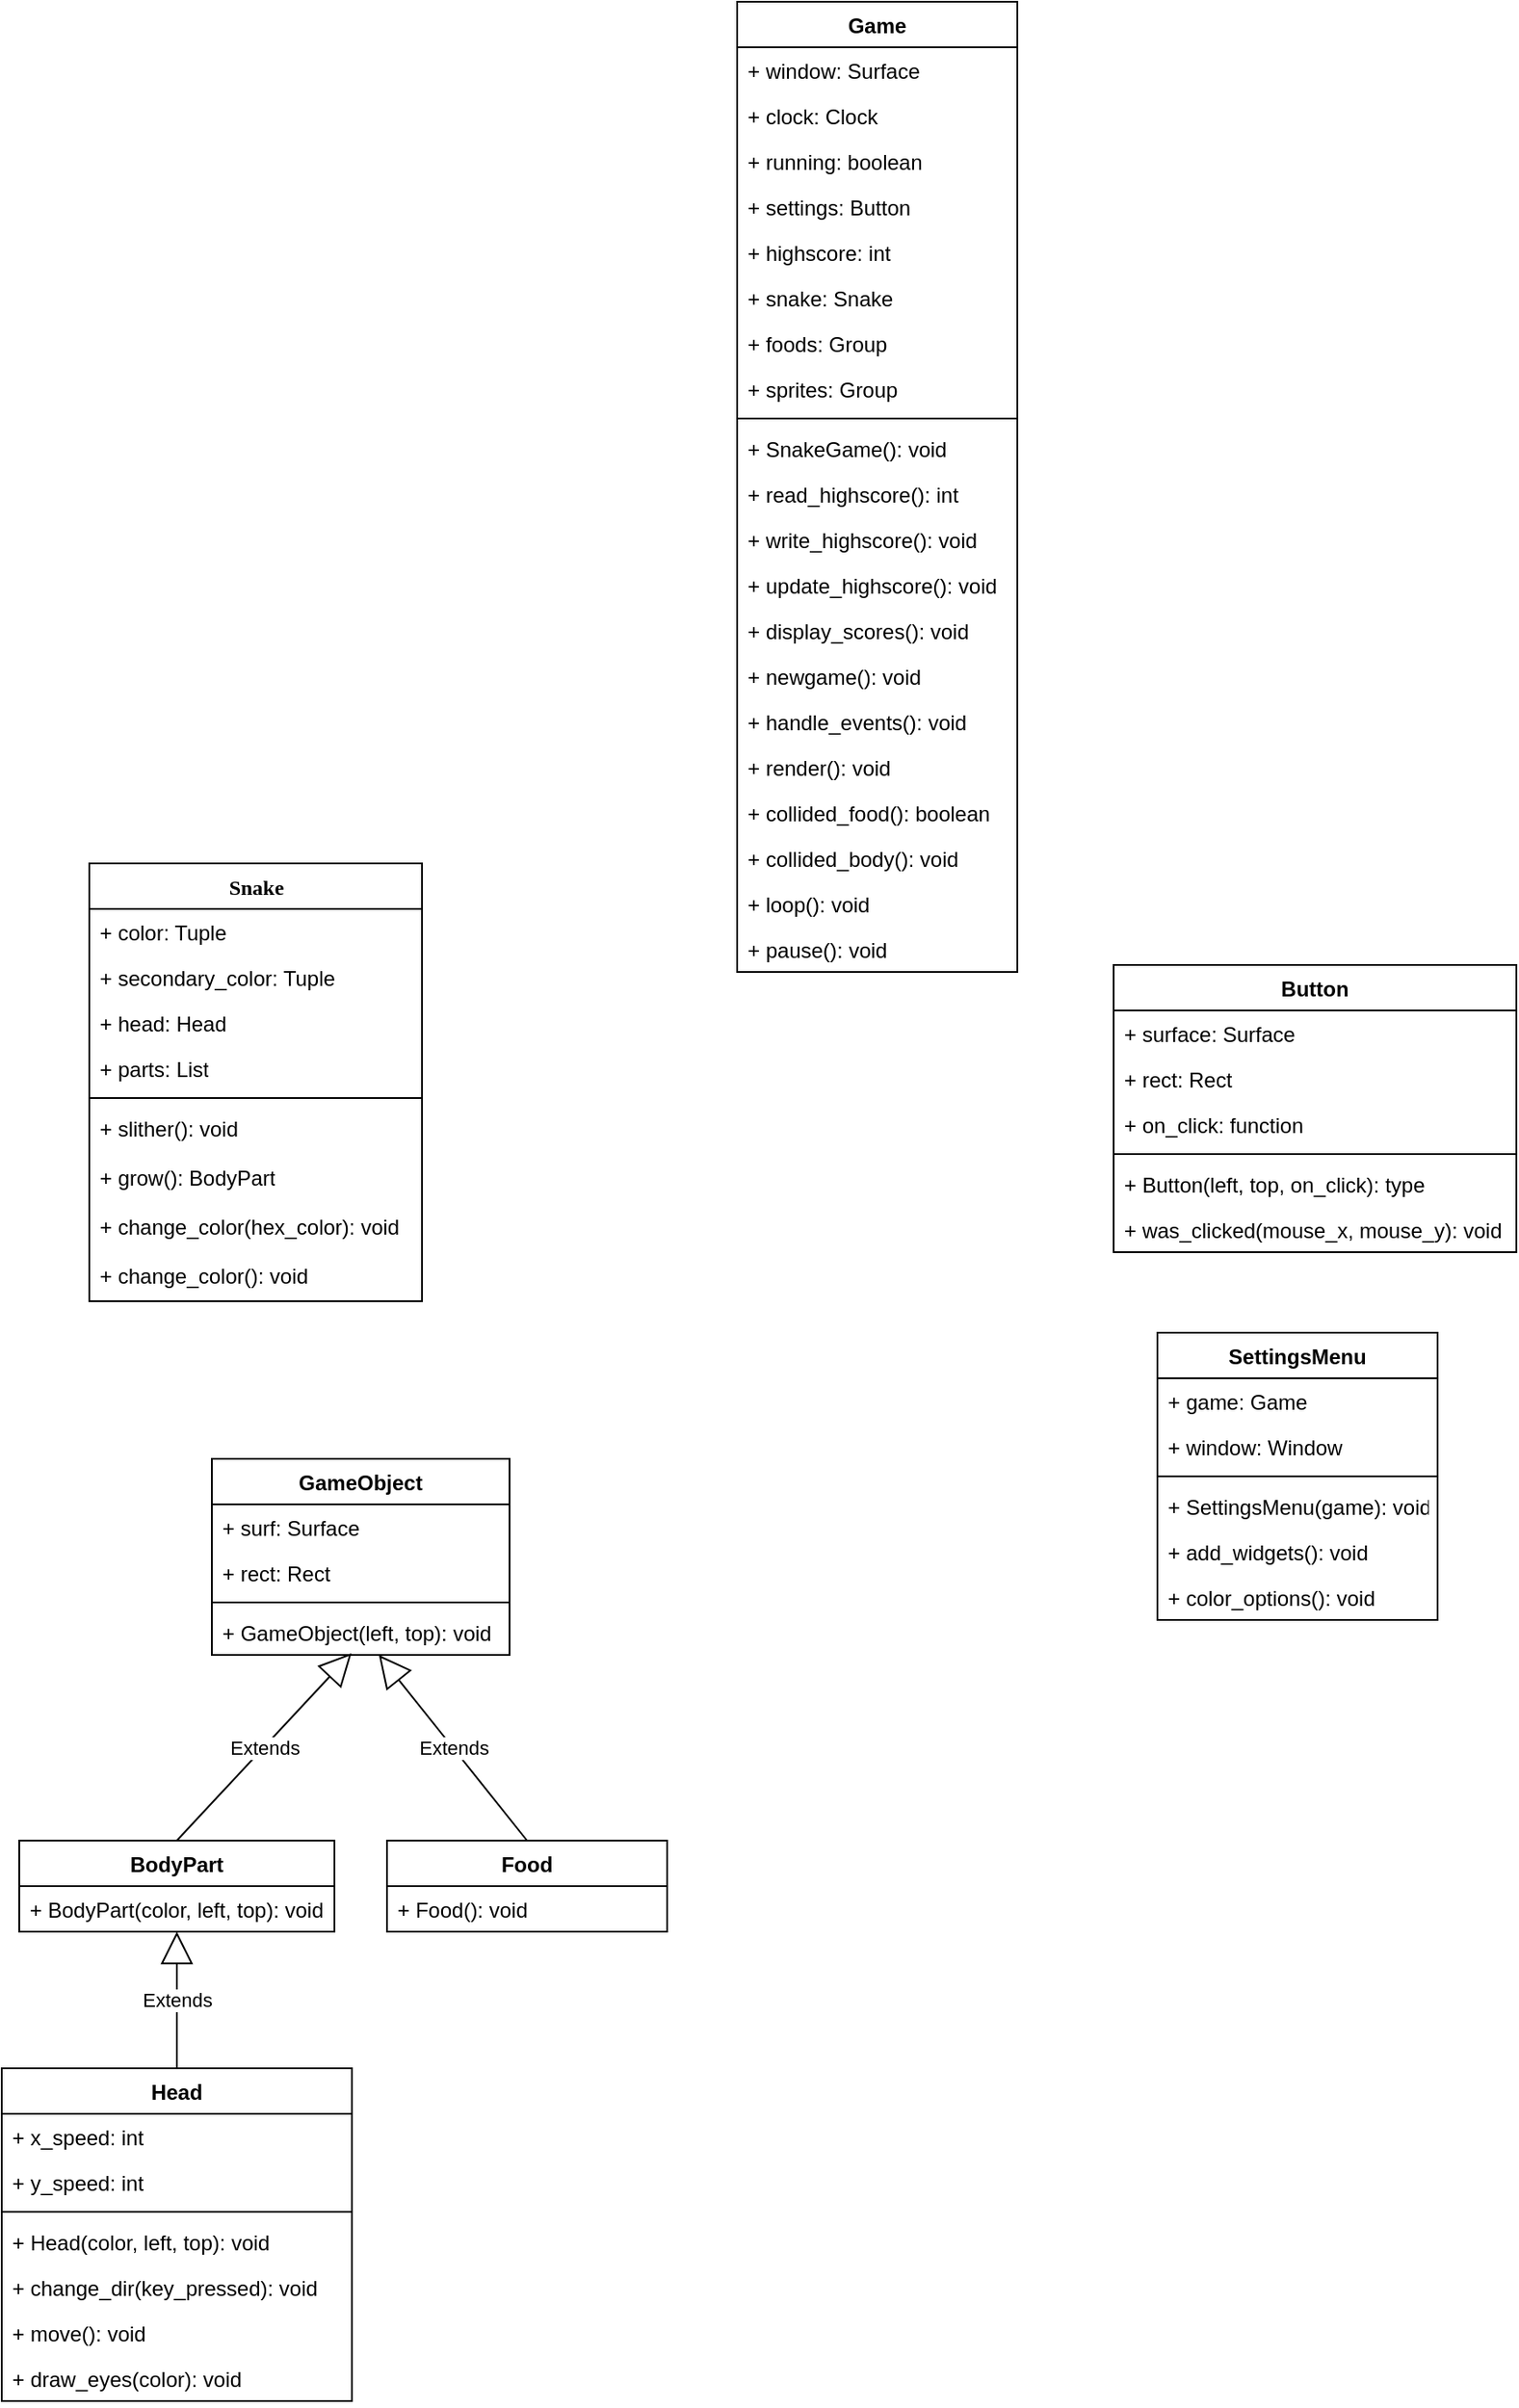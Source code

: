 <mxfile version="14.8.0" type="device"><diagram name="Page-1" id="9f46799a-70d6-7492-0946-bef42562c5a5"><mxGraphModel dx="868" dy="482" grid="1" gridSize="10" guides="1" tooltips="1" connect="1" arrows="1" fold="1" page="1" pageScale="1" pageWidth="1100" pageHeight="850" background="none" math="0" shadow="0"><root><mxCell id="0"/><mxCell id="1" parent="0"/><mxCell id="78961159f06e98e8-43" value="Snake" style="swimlane;html=1;fontStyle=1;align=center;verticalAlign=top;childLayout=stackLayout;horizontal=1;startSize=26;horizontalStack=0;resizeParent=1;resizeLast=0;collapsible=1;marginBottom=0;swimlaneFillColor=#ffffff;rounded=0;shadow=0;comic=0;labelBackgroundColor=none;strokeWidth=1;fillColor=none;fontFamily=Verdana;fontSize=12" parent="1" vertex="1"><mxGeometry x="110" y="532" width="190" height="250" as="geometry"/></mxCell><mxCell id="088uWnnwdvovDNPfAbPG-1" value="+ color: Tuple" style="text;html=1;strokeColor=none;fillColor=none;align=left;verticalAlign=top;spacingLeft=4;spacingRight=4;whiteSpace=wrap;overflow=hidden;rotatable=0;points=[[0,0.5],[1,0.5]];portConstraint=eastwest;" parent="78961159f06e98e8-43" vertex="1"><mxGeometry y="26" width="190" height="26" as="geometry"/></mxCell><mxCell id="-NXodFgADCDVajNhFjQk-3" value="+ secondary_color: Tuple" style="text;html=1;strokeColor=none;fillColor=none;align=left;verticalAlign=top;spacingLeft=4;spacingRight=4;whiteSpace=wrap;overflow=hidden;rotatable=0;points=[[0,0.5],[1,0.5]];portConstraint=eastwest;" vertex="1" parent="78961159f06e98e8-43"><mxGeometry y="52" width="190" height="26" as="geometry"/></mxCell><mxCell id="78961159f06e98e8-44" value="+ head: Head" style="text;html=1;strokeColor=none;fillColor=none;align=left;verticalAlign=top;spacingLeft=4;spacingRight=4;whiteSpace=wrap;overflow=hidden;rotatable=0;points=[[0,0.5],[1,0.5]];portConstraint=eastwest;" parent="78961159f06e98e8-43" vertex="1"><mxGeometry y="78" width="190" height="26" as="geometry"/></mxCell><mxCell id="q5sfOtR4aK6LMgDnDytf-10" value="+ parts: List" style="text;html=1;strokeColor=none;fillColor=none;align=left;verticalAlign=top;spacingLeft=4;spacingRight=4;whiteSpace=wrap;overflow=hidden;rotatable=0;points=[[0,0.5],[1,0.5]];portConstraint=eastwest;" parent="78961159f06e98e8-43" vertex="1"><mxGeometry y="104" width="190" height="26" as="geometry"/></mxCell><mxCell id="78961159f06e98e8-51" value="" style="line;html=1;strokeWidth=1;fillColor=none;align=left;verticalAlign=middle;spacingTop=-1;spacingLeft=3;spacingRight=3;rotatable=0;labelPosition=right;points=[];portConstraint=eastwest;" parent="78961159f06e98e8-43" vertex="1"><mxGeometry y="130" width="190" height="8" as="geometry"/></mxCell><mxCell id="78961159f06e98e8-53" value="+ slither(): void" style="text;html=1;strokeColor=none;fillColor=none;align=left;verticalAlign=top;spacingLeft=4;spacingRight=4;whiteSpace=wrap;overflow=hidden;rotatable=0;points=[[0,0.5],[1,0.5]];portConstraint=eastwest;" parent="78961159f06e98e8-43" vertex="1"><mxGeometry y="138" width="190" height="28" as="geometry"/></mxCell><mxCell id="AbtGGin9hoCcae-QW7e2-9" value="+ grow(): BodyPart" style="text;html=1;strokeColor=none;fillColor=none;align=left;verticalAlign=top;spacingLeft=4;spacingRight=4;whiteSpace=wrap;overflow=hidden;rotatable=0;points=[[0,0.5],[1,0.5]];portConstraint=eastwest;" parent="78961159f06e98e8-43" vertex="1"><mxGeometry y="166" width="190" height="28" as="geometry"/></mxCell><mxCell id="-NXodFgADCDVajNhFjQk-2" value="+ change_color(hex_color): void" style="text;html=1;strokeColor=none;fillColor=none;align=left;verticalAlign=top;spacingLeft=4;spacingRight=4;whiteSpace=wrap;overflow=hidden;rotatable=0;points=[[0,0.5],[1,0.5]];portConstraint=eastwest;" vertex="1" parent="78961159f06e98e8-43"><mxGeometry y="194" width="190" height="28" as="geometry"/></mxCell><mxCell id="-NXodFgADCDVajNhFjQk-4" value="+ change_color(): void" style="text;html=1;strokeColor=none;fillColor=none;align=left;verticalAlign=top;spacingLeft=4;spacingRight=4;whiteSpace=wrap;overflow=hidden;rotatable=0;points=[[0,0.5],[1,0.5]];portConstraint=eastwest;" vertex="1" parent="78961159f06e98e8-43"><mxGeometry y="222" width="190" height="28" as="geometry"/></mxCell><mxCell id="EKdg0Rk-7Fgzr3Q39miQ-14" value="Extends" style="endArrow=block;endSize=16;endFill=0;html=1;exitX=0.5;exitY=0;exitDx=0;exitDy=0;" parent="1" source="q5sfOtR4aK6LMgDnDytf-6" target="vRdwMCmjjpFGYnvltxzH-4" edge="1"><mxGeometry width="160" relative="1" as="geometry"><mxPoint x="250" y="905" as="sourcePoint"/><mxPoint x="340" y="708" as="targetPoint"/><Array as="points"/></mxGeometry></mxCell><mxCell id="q5sfOtR4aK6LMgDnDytf-6" value="Head" style="swimlane;fontStyle=1;align=center;verticalAlign=top;childLayout=stackLayout;horizontal=1;startSize=26;horizontalStack=0;resizeParent=1;resizeParentMax=0;resizeLast=0;collapsible=1;marginBottom=0;" parent="1" vertex="1"><mxGeometry x="60" y="1220" width="200" height="190" as="geometry"/></mxCell><mxCell id="q5sfOtR4aK6LMgDnDytf-7" value="+ x_speed: int" style="text;strokeColor=none;fillColor=none;align=left;verticalAlign=top;spacingLeft=4;spacingRight=4;overflow=hidden;rotatable=0;points=[[0,0.5],[1,0.5]];portConstraint=eastwest;" parent="q5sfOtR4aK6LMgDnDytf-6" vertex="1"><mxGeometry y="26" width="200" height="26" as="geometry"/></mxCell><mxCell id="UGb8sSs67O52bBw47XE2-6" value="+ y_speed: int" style="text;strokeColor=none;fillColor=none;align=left;verticalAlign=top;spacingLeft=4;spacingRight=4;overflow=hidden;rotatable=0;points=[[0,0.5],[1,0.5]];portConstraint=eastwest;" parent="q5sfOtR4aK6LMgDnDytf-6" vertex="1"><mxGeometry y="52" width="200" height="26" as="geometry"/></mxCell><mxCell id="q5sfOtR4aK6LMgDnDytf-8" value="" style="line;strokeWidth=1;fillColor=none;align=left;verticalAlign=middle;spacingTop=-1;spacingLeft=3;spacingRight=3;rotatable=0;labelPosition=right;points=[];portConstraint=eastwest;" parent="q5sfOtR4aK6LMgDnDytf-6" vertex="1"><mxGeometry y="78" width="200" height="8" as="geometry"/></mxCell><mxCell id="q5sfOtR4aK6LMgDnDytf-9" value="+ Head(color, left, top): void" style="text;strokeColor=none;fillColor=none;align=left;verticalAlign=top;spacingLeft=4;spacingRight=4;overflow=hidden;rotatable=0;points=[[0,0.5],[1,0.5]];portConstraint=eastwest;" parent="q5sfOtR4aK6LMgDnDytf-6" vertex="1"><mxGeometry y="86" width="200" height="26" as="geometry"/></mxCell><mxCell id="UGb8sSs67O52bBw47XE2-14" value="+ change_dir(key_pressed): void" style="text;strokeColor=none;fillColor=none;align=left;verticalAlign=top;spacingLeft=4;spacingRight=4;overflow=hidden;rotatable=0;points=[[0,0.5],[1,0.5]];portConstraint=eastwest;" parent="q5sfOtR4aK6LMgDnDytf-6" vertex="1"><mxGeometry y="112" width="200" height="26" as="geometry"/></mxCell><mxCell id="AbtGGin9hoCcae-QW7e2-8" value="+ move(): void" style="text;strokeColor=none;fillColor=none;align=left;verticalAlign=top;spacingLeft=4;spacingRight=4;overflow=hidden;rotatable=0;points=[[0,0.5],[1,0.5]];portConstraint=eastwest;" parent="q5sfOtR4aK6LMgDnDytf-6" vertex="1"><mxGeometry y="138" width="200" height="26" as="geometry"/></mxCell><mxCell id="-NXodFgADCDVajNhFjQk-1" value="+ draw_eyes(color): void" style="text;strokeColor=none;fillColor=none;align=left;verticalAlign=top;spacingLeft=4;spacingRight=4;overflow=hidden;rotatable=0;points=[[0,0.5],[1,0.5]];portConstraint=eastwest;" vertex="1" parent="q5sfOtR4aK6LMgDnDytf-6"><mxGeometry y="164" width="200" height="26" as="geometry"/></mxCell><mxCell id="vRdwMCmjjpFGYnvltxzH-1" value="BodyPart" style="swimlane;fontStyle=1;align=center;verticalAlign=top;childLayout=stackLayout;horizontal=1;startSize=26;horizontalStack=0;resizeParent=1;resizeParentMax=0;resizeLast=0;collapsible=1;marginBottom=0;" parent="1" vertex="1"><mxGeometry x="70" y="1090" width="180" height="52" as="geometry"/></mxCell><mxCell id="vRdwMCmjjpFGYnvltxzH-4" value="+ BodyPart(color, left, top): void" style="text;strokeColor=none;fillColor=none;align=left;verticalAlign=top;spacingLeft=4;spacingRight=4;overflow=hidden;rotatable=0;points=[[0,0.5],[1,0.5]];portConstraint=eastwest;" parent="vRdwMCmjjpFGYnvltxzH-1" vertex="1"><mxGeometry y="26" width="180" height="26" as="geometry"/></mxCell><mxCell id="UGb8sSs67O52bBw47XE2-1" value="GameObject" style="swimlane;fontStyle=1;align=center;verticalAlign=top;childLayout=stackLayout;horizontal=1;startSize=26;horizontalStack=0;resizeParent=1;resizeParentMax=0;resizeLast=0;collapsible=1;marginBottom=0;" parent="1" vertex="1"><mxGeometry x="180" y="872" width="170" height="112" as="geometry"/></mxCell><mxCell id="UGb8sSs67O52bBw47XE2-12" value="+ surf: Surface" style="text;strokeColor=none;fillColor=none;align=left;verticalAlign=top;spacingLeft=4;spacingRight=4;overflow=hidden;rotatable=0;points=[[0,0.5],[1,0.5]];portConstraint=eastwest;" parent="UGb8sSs67O52bBw47XE2-1" vertex="1"><mxGeometry y="26" width="170" height="26" as="geometry"/></mxCell><mxCell id="UGb8sSs67O52bBw47XE2-13" value="+ rect: Rect" style="text;strokeColor=none;fillColor=none;align=left;verticalAlign=top;spacingLeft=4;spacingRight=4;overflow=hidden;rotatable=0;points=[[0,0.5],[1,0.5]];portConstraint=eastwest;" parent="UGb8sSs67O52bBw47XE2-1" vertex="1"><mxGeometry y="52" width="170" height="26" as="geometry"/></mxCell><mxCell id="UGb8sSs67O52bBw47XE2-3" value="" style="line;strokeWidth=1;fillColor=none;align=left;verticalAlign=middle;spacingTop=-1;spacingLeft=3;spacingRight=3;rotatable=0;labelPosition=right;points=[];portConstraint=eastwest;" parent="UGb8sSs67O52bBw47XE2-1" vertex="1"><mxGeometry y="78" width="170" height="8" as="geometry"/></mxCell><mxCell id="UGb8sSs67O52bBw47XE2-4" value="+ GameObject(left, top): void" style="text;strokeColor=none;fillColor=none;align=left;verticalAlign=top;spacingLeft=4;spacingRight=4;overflow=hidden;rotatable=0;points=[[0,0.5],[1,0.5]];portConstraint=eastwest;" parent="UGb8sSs67O52bBw47XE2-1" vertex="1"><mxGeometry y="86" width="170" height="26" as="geometry"/></mxCell><mxCell id="UGb8sSs67O52bBw47XE2-5" value="Extends" style="endArrow=block;endSize=16;endFill=0;html=1;exitX=0.5;exitY=0;exitDx=0;exitDy=0;entryX=0.469;entryY=0.962;entryDx=0;entryDy=0;entryPerimeter=0;" parent="1" source="vRdwMCmjjpFGYnvltxzH-1" target="UGb8sSs67O52bBw47XE2-4" edge="1"><mxGeometry width="160" relative="1" as="geometry"><mxPoint x="320" y="630" as="sourcePoint"/><mxPoint x="480" y="630" as="targetPoint"/></mxGeometry></mxCell><mxCell id="UGb8sSs67O52bBw47XE2-7" value="Game" style="swimlane;fontStyle=1;align=center;verticalAlign=top;childLayout=stackLayout;horizontal=1;startSize=26;horizontalStack=0;resizeParent=1;resizeParentMax=0;resizeLast=0;collapsible=1;marginBottom=0;" parent="1" vertex="1"><mxGeometry x="480" y="40" width="160" height="554" as="geometry"/></mxCell><mxCell id="UGb8sSs67O52bBw47XE2-8" value="+ window: Surface" style="text;strokeColor=none;fillColor=none;align=left;verticalAlign=top;spacingLeft=4;spacingRight=4;overflow=hidden;rotatable=0;points=[[0,0.5],[1,0.5]];portConstraint=eastwest;" parent="UGb8sSs67O52bBw47XE2-7" vertex="1"><mxGeometry y="26" width="160" height="26" as="geometry"/></mxCell><mxCell id="UGb8sSs67O52bBw47XE2-11" value="+ clock: Clock" style="text;strokeColor=none;fillColor=none;align=left;verticalAlign=top;spacingLeft=4;spacingRight=4;overflow=hidden;rotatable=0;points=[[0,0.5],[1,0.5]];portConstraint=eastwest;" parent="UGb8sSs67O52bBw47XE2-7" vertex="1"><mxGeometry y="52" width="160" height="26" as="geometry"/></mxCell><mxCell id="UGb8sSs67O52bBw47XE2-27" value="+ running: boolean" style="text;strokeColor=none;fillColor=none;align=left;verticalAlign=top;spacingLeft=4;spacingRight=4;overflow=hidden;rotatable=0;points=[[0,0.5],[1,0.5]];portConstraint=eastwest;" parent="UGb8sSs67O52bBw47XE2-7" vertex="1"><mxGeometry y="78" width="160" height="26" as="geometry"/></mxCell><mxCell id="UGb8sSs67O52bBw47XE2-26" value="+ settings: Button" style="text;strokeColor=none;fillColor=none;align=left;verticalAlign=top;spacingLeft=4;spacingRight=4;overflow=hidden;rotatable=0;points=[[0,0.5],[1,0.5]];portConstraint=eastwest;" parent="UGb8sSs67O52bBw47XE2-7" vertex="1"><mxGeometry y="104" width="160" height="26" as="geometry"/></mxCell><mxCell id="UGb8sSs67O52bBw47XE2-29" value="+ highscore: int" style="text;strokeColor=none;fillColor=none;align=left;verticalAlign=top;spacingLeft=4;spacingRight=4;overflow=hidden;rotatable=0;points=[[0,0.5],[1,0.5]];portConstraint=eastwest;" parent="UGb8sSs67O52bBw47XE2-7" vertex="1"><mxGeometry y="130" width="160" height="26" as="geometry"/></mxCell><mxCell id="UGb8sSs67O52bBw47XE2-28" value="+ snake: Snake" style="text;strokeColor=none;fillColor=none;align=left;verticalAlign=top;spacingLeft=4;spacingRight=4;overflow=hidden;rotatable=0;points=[[0,0.5],[1,0.5]];portConstraint=eastwest;" parent="UGb8sSs67O52bBw47XE2-7" vertex="1"><mxGeometry y="156" width="160" height="26" as="geometry"/></mxCell><mxCell id="UGb8sSs67O52bBw47XE2-30" value="+ foods: Group&#10;" style="text;strokeColor=none;fillColor=none;align=left;verticalAlign=top;spacingLeft=4;spacingRight=4;overflow=hidden;rotatable=0;points=[[0,0.5],[1,0.5]];portConstraint=eastwest;" parent="UGb8sSs67O52bBw47XE2-7" vertex="1"><mxGeometry y="182" width="160" height="26" as="geometry"/></mxCell><mxCell id="UGb8sSs67O52bBw47XE2-31" value="+ sprites: Group&#10;" style="text;strokeColor=none;fillColor=none;align=left;verticalAlign=top;spacingLeft=4;spacingRight=4;overflow=hidden;rotatable=0;points=[[0,0.5],[1,0.5]];portConstraint=eastwest;" parent="UGb8sSs67O52bBw47XE2-7" vertex="1"><mxGeometry y="208" width="160" height="26" as="geometry"/></mxCell><mxCell id="UGb8sSs67O52bBw47XE2-9" value="" style="line;strokeWidth=1;fillColor=none;align=left;verticalAlign=middle;spacingTop=-1;spacingLeft=3;spacingRight=3;rotatable=0;labelPosition=right;points=[];portConstraint=eastwest;" parent="UGb8sSs67O52bBw47XE2-7" vertex="1"><mxGeometry y="234" width="160" height="8" as="geometry"/></mxCell><mxCell id="UGb8sSs67O52bBw47XE2-10" value="+ SnakeGame(): void" style="text;strokeColor=none;fillColor=none;align=left;verticalAlign=top;spacingLeft=4;spacingRight=4;overflow=hidden;rotatable=0;points=[[0,0.5],[1,0.5]];portConstraint=eastwest;" parent="UGb8sSs67O52bBw47XE2-7" vertex="1"><mxGeometry y="242" width="160" height="26" as="geometry"/></mxCell><mxCell id="UGb8sSs67O52bBw47XE2-32" value="+ read_highscore(): int&#10;" style="text;strokeColor=none;fillColor=none;align=left;verticalAlign=top;spacingLeft=4;spacingRight=4;overflow=hidden;rotatable=0;points=[[0,0.5],[1,0.5]];portConstraint=eastwest;" parent="UGb8sSs67O52bBw47XE2-7" vertex="1"><mxGeometry y="268" width="160" height="26" as="geometry"/></mxCell><mxCell id="UGb8sSs67O52bBw47XE2-33" value="+ write_highscore(): void&#10;" style="text;strokeColor=none;fillColor=none;align=left;verticalAlign=top;spacingLeft=4;spacingRight=4;overflow=hidden;rotatable=0;points=[[0,0.5],[1,0.5]];portConstraint=eastwest;" parent="UGb8sSs67O52bBw47XE2-7" vertex="1"><mxGeometry y="294" width="160" height="26" as="geometry"/></mxCell><mxCell id="UGb8sSs67O52bBw47XE2-34" value="+ update_highscore(): void&#10;&#10;" style="text;strokeColor=none;fillColor=none;align=left;verticalAlign=top;spacingLeft=4;spacingRight=4;overflow=hidden;rotatable=0;points=[[0,0.5],[1,0.5]];portConstraint=eastwest;" parent="UGb8sSs67O52bBw47XE2-7" vertex="1"><mxGeometry y="320" width="160" height="26" as="geometry"/></mxCell><mxCell id="UGb8sSs67O52bBw47XE2-35" value="+ display_scores(): void&#10;" style="text;strokeColor=none;fillColor=none;align=left;verticalAlign=top;spacingLeft=4;spacingRight=4;overflow=hidden;rotatable=0;points=[[0,0.5],[1,0.5]];portConstraint=eastwest;" parent="UGb8sSs67O52bBw47XE2-7" vertex="1"><mxGeometry y="346" width="160" height="26" as="geometry"/></mxCell><mxCell id="UGb8sSs67O52bBw47XE2-36" value="+ newgame(): void&#10;" style="text;strokeColor=none;fillColor=none;align=left;verticalAlign=top;spacingLeft=4;spacingRight=4;overflow=hidden;rotatable=0;points=[[0,0.5],[1,0.5]];portConstraint=eastwest;" parent="UGb8sSs67O52bBw47XE2-7" vertex="1"><mxGeometry y="372" width="160" height="26" as="geometry"/></mxCell><mxCell id="UGb8sSs67O52bBw47XE2-37" value="+ handle_events(): void" style="text;strokeColor=none;fillColor=none;align=left;verticalAlign=top;spacingLeft=4;spacingRight=4;overflow=hidden;rotatable=0;points=[[0,0.5],[1,0.5]];portConstraint=eastwest;" parent="UGb8sSs67O52bBw47XE2-7" vertex="1"><mxGeometry y="398" width="160" height="26" as="geometry"/></mxCell><mxCell id="UGb8sSs67O52bBw47XE2-38" value="+ render(): void" style="text;strokeColor=none;fillColor=none;align=left;verticalAlign=top;spacingLeft=4;spacingRight=4;overflow=hidden;rotatable=0;points=[[0,0.5],[1,0.5]];portConstraint=eastwest;" parent="UGb8sSs67O52bBw47XE2-7" vertex="1"><mxGeometry y="424" width="160" height="26" as="geometry"/></mxCell><mxCell id="UGb8sSs67O52bBw47XE2-39" value="+ collided_food(): boolean" style="text;strokeColor=none;fillColor=none;align=left;verticalAlign=top;spacingLeft=4;spacingRight=4;overflow=hidden;rotatable=0;points=[[0,0.5],[1,0.5]];portConstraint=eastwest;" parent="UGb8sSs67O52bBw47XE2-7" vertex="1"><mxGeometry y="450" width="160" height="26" as="geometry"/></mxCell><mxCell id="UGb8sSs67O52bBw47XE2-40" value="+ collided_body(): void" style="text;strokeColor=none;fillColor=none;align=left;verticalAlign=top;spacingLeft=4;spacingRight=4;overflow=hidden;rotatable=0;points=[[0,0.5],[1,0.5]];portConstraint=eastwest;" parent="UGb8sSs67O52bBw47XE2-7" vertex="1"><mxGeometry y="476" width="160" height="26" as="geometry"/></mxCell><mxCell id="UGb8sSs67O52bBw47XE2-41" value="+ loop(): void" style="text;strokeColor=none;fillColor=none;align=left;verticalAlign=top;spacingLeft=4;spacingRight=4;overflow=hidden;rotatable=0;points=[[0,0.5],[1,0.5]];portConstraint=eastwest;" parent="UGb8sSs67O52bBw47XE2-7" vertex="1"><mxGeometry y="502" width="160" height="26" as="geometry"/></mxCell><mxCell id="088uWnnwdvovDNPfAbPG-2" value="+ pause(): void" style="text;strokeColor=none;fillColor=none;align=left;verticalAlign=top;spacingLeft=4;spacingRight=4;overflow=hidden;rotatable=0;points=[[0,0.5],[1,0.5]];portConstraint=eastwest;" parent="UGb8sSs67O52bBw47XE2-7" vertex="1"><mxGeometry y="528" width="160" height="26" as="geometry"/></mxCell><mxCell id="UGb8sSs67O52bBw47XE2-15" value="Button" style="swimlane;fontStyle=1;align=center;verticalAlign=top;childLayout=stackLayout;horizontal=1;startSize=26;horizontalStack=0;resizeParent=1;resizeParentMax=0;resizeLast=0;collapsible=1;marginBottom=0;" parent="1" vertex="1"><mxGeometry x="695" y="590" width="230" height="164" as="geometry"/></mxCell><mxCell id="UGb8sSs67O52bBw47XE2-16" value="+ surface: Surface" style="text;strokeColor=none;fillColor=none;align=left;verticalAlign=top;spacingLeft=4;spacingRight=4;overflow=hidden;rotatable=0;points=[[0,0.5],[1,0.5]];portConstraint=eastwest;" parent="UGb8sSs67O52bBw47XE2-15" vertex="1"><mxGeometry y="26" width="230" height="26" as="geometry"/></mxCell><mxCell id="UGb8sSs67O52bBw47XE2-19" value="+ rect: Rect" style="text;strokeColor=none;fillColor=none;align=left;verticalAlign=top;spacingLeft=4;spacingRight=4;overflow=hidden;rotatable=0;points=[[0,0.5],[1,0.5]];portConstraint=eastwest;" parent="UGb8sSs67O52bBw47XE2-15" vertex="1"><mxGeometry y="52" width="230" height="26" as="geometry"/></mxCell><mxCell id="UGb8sSs67O52bBw47XE2-20" value="+ on_click: function" style="text;strokeColor=none;fillColor=none;align=left;verticalAlign=top;spacingLeft=4;spacingRight=4;overflow=hidden;rotatable=0;points=[[0,0.5],[1,0.5]];portConstraint=eastwest;" parent="UGb8sSs67O52bBw47XE2-15" vertex="1"><mxGeometry y="78" width="230" height="26" as="geometry"/></mxCell><mxCell id="UGb8sSs67O52bBw47XE2-17" value="" style="line;strokeWidth=1;fillColor=none;align=left;verticalAlign=middle;spacingTop=-1;spacingLeft=3;spacingRight=3;rotatable=0;labelPosition=right;points=[];portConstraint=eastwest;" parent="UGb8sSs67O52bBw47XE2-15" vertex="1"><mxGeometry y="104" width="230" height="8" as="geometry"/></mxCell><mxCell id="UGb8sSs67O52bBw47XE2-18" value="+ Button(left, top, on_click): type" style="text;strokeColor=none;fillColor=none;align=left;verticalAlign=top;spacingLeft=4;spacingRight=4;overflow=hidden;rotatable=0;points=[[0,0.5],[1,0.5]];portConstraint=eastwest;" parent="UGb8sSs67O52bBw47XE2-15" vertex="1"><mxGeometry y="112" width="230" height="26" as="geometry"/></mxCell><mxCell id="UGb8sSs67O52bBw47XE2-47" value="+ was_clicked(mouse_x, mouse_y): void" style="text;strokeColor=none;fillColor=none;align=left;verticalAlign=top;spacingLeft=4;spacingRight=4;overflow=hidden;rotatable=0;points=[[0,0.5],[1,0.5]];portConstraint=eastwest;" parent="UGb8sSs67O52bBw47XE2-15" vertex="1"><mxGeometry y="138" width="230" height="26" as="geometry"/></mxCell><mxCell id="UGb8sSs67O52bBw47XE2-21" value="Food" style="swimlane;fontStyle=1;align=center;verticalAlign=top;childLayout=stackLayout;horizontal=1;startSize=26;horizontalStack=0;resizeParent=1;resizeParentMax=0;resizeLast=0;collapsible=1;marginBottom=0;" parent="1" vertex="1"><mxGeometry x="280" y="1090" width="160" height="52" as="geometry"/></mxCell><mxCell id="UGb8sSs67O52bBw47XE2-24" value="+ Food(): void" style="text;strokeColor=none;fillColor=none;align=left;verticalAlign=top;spacingLeft=4;spacingRight=4;overflow=hidden;rotatable=0;points=[[0,0.5],[1,0.5]];portConstraint=eastwest;" parent="UGb8sSs67O52bBw47XE2-21" vertex="1"><mxGeometry y="26" width="160" height="26" as="geometry"/></mxCell><mxCell id="UGb8sSs67O52bBw47XE2-25" value="Extends" style="endArrow=block;endSize=16;endFill=0;html=1;exitX=0.5;exitY=0;exitDx=0;exitDy=0;" parent="1" source="UGb8sSs67O52bBw47XE2-21" target="UGb8sSs67O52bBw47XE2-4" edge="1"><mxGeometry width="160" relative="1" as="geometry"><mxPoint x="320" y="1050" as="sourcePoint"/><mxPoint x="480" y="1050" as="targetPoint"/></mxGeometry></mxCell><mxCell id="UGb8sSs67O52bBw47XE2-42" value="SettingsMenu" style="swimlane;fontStyle=1;align=center;verticalAlign=top;childLayout=stackLayout;horizontal=1;startSize=26;horizontalStack=0;resizeParent=1;resizeParentMax=0;resizeLast=0;collapsible=1;marginBottom=0;" parent="1" vertex="1"><mxGeometry x="720" y="800" width="160" height="164" as="geometry"/></mxCell><mxCell id="UGb8sSs67O52bBw47XE2-43" value="+ game: Game " style="text;strokeColor=none;fillColor=none;align=left;verticalAlign=top;spacingLeft=4;spacingRight=4;overflow=hidden;rotatable=0;points=[[0,0.5],[1,0.5]];portConstraint=eastwest;" parent="UGb8sSs67O52bBw47XE2-42" vertex="1"><mxGeometry y="26" width="160" height="26" as="geometry"/></mxCell><mxCell id="UGb8sSs67O52bBw47XE2-46" value="+ window: Window" style="text;strokeColor=none;fillColor=none;align=left;verticalAlign=top;spacingLeft=4;spacingRight=4;overflow=hidden;rotatable=0;points=[[0,0.5],[1,0.5]];portConstraint=eastwest;" parent="UGb8sSs67O52bBw47XE2-42" vertex="1"><mxGeometry y="52" width="160" height="26" as="geometry"/></mxCell><mxCell id="UGb8sSs67O52bBw47XE2-44" value="" style="line;strokeWidth=1;fillColor=none;align=left;verticalAlign=middle;spacingTop=-1;spacingLeft=3;spacingRight=3;rotatable=0;labelPosition=right;points=[];portConstraint=eastwest;" parent="UGb8sSs67O52bBw47XE2-42" vertex="1"><mxGeometry y="78" width="160" height="8" as="geometry"/></mxCell><mxCell id="UGb8sSs67O52bBw47XE2-45" value="+ SettingsMenu(game): void" style="text;strokeColor=none;fillColor=none;align=left;verticalAlign=top;spacingLeft=4;spacingRight=4;overflow=hidden;rotatable=0;points=[[0,0.5],[1,0.5]];portConstraint=eastwest;" parent="UGb8sSs67O52bBw47XE2-42" vertex="1"><mxGeometry y="86" width="160" height="26" as="geometry"/></mxCell><mxCell id="ihFFh9BzINq38-gM4N-M-1" value="+ add_widgets(): void" style="text;strokeColor=none;fillColor=none;align=left;verticalAlign=top;spacingLeft=4;spacingRight=4;overflow=hidden;rotatable=0;points=[[0,0.5],[1,0.5]];portConstraint=eastwest;" parent="UGb8sSs67O52bBw47XE2-42" vertex="1"><mxGeometry y="112" width="160" height="26" as="geometry"/></mxCell><mxCell id="ihFFh9BzINq38-gM4N-M-3" value="+ color_options(): void" style="text;strokeColor=none;fillColor=none;align=left;verticalAlign=top;spacingLeft=4;spacingRight=4;overflow=hidden;rotatable=0;points=[[0,0.5],[1,0.5]];portConstraint=eastwest;" parent="UGb8sSs67O52bBw47XE2-42" vertex="1"><mxGeometry y="138" width="160" height="26" as="geometry"/></mxCell></root></mxGraphModel></diagram></mxfile>